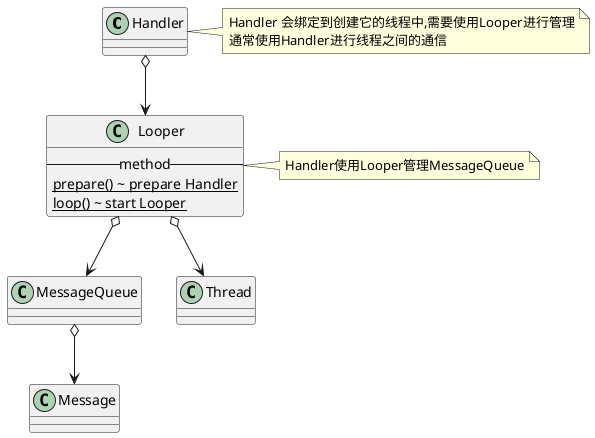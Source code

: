 @startuml

class Handler
note right
Handler 会绑定到创建它的线程中,需要使用Looper进行管理
通常使用Handler进行线程之间的通信
endnote

class MessageQueue
class Message

class Looper{
	--method--
	{static}prepare() ~ prepare Handler
	{static}loop() ~ start Looper
}
note right: Handler使用Looper管理MessageQueue

class Thread

'---------------spilt line---------------------
Looper o--> Thread
Looper o--> MessageQueue
MessageQueue o--> Message
Handler o--> Looper

@enduml
